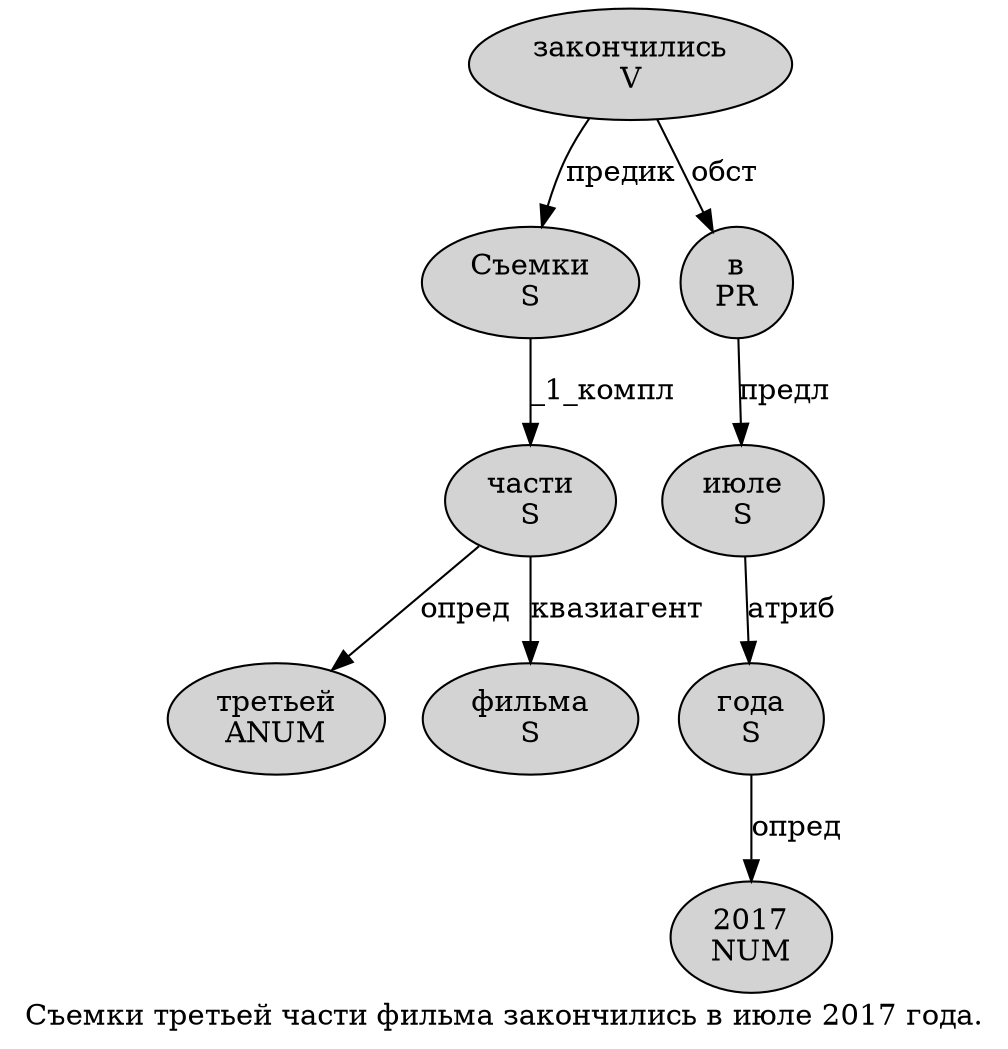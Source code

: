 digraph SENTENCE_1208 {
	graph [label="Съемки третьей части фильма закончились в июле 2017 года."]
	node [style=filled]
		0 [label="Съемки
S" color="" fillcolor=lightgray penwidth=1 shape=ellipse]
		1 [label="третьей
ANUM" color="" fillcolor=lightgray penwidth=1 shape=ellipse]
		2 [label="части
S" color="" fillcolor=lightgray penwidth=1 shape=ellipse]
		3 [label="фильма
S" color="" fillcolor=lightgray penwidth=1 shape=ellipse]
		4 [label="закончились
V" color="" fillcolor=lightgray penwidth=1 shape=ellipse]
		5 [label="в
PR" color="" fillcolor=lightgray penwidth=1 shape=ellipse]
		6 [label="июле
S" color="" fillcolor=lightgray penwidth=1 shape=ellipse]
		7 [label="2017
NUM" color="" fillcolor=lightgray penwidth=1 shape=ellipse]
		8 [label="года
S" color="" fillcolor=lightgray penwidth=1 shape=ellipse]
			2 -> 1 [label="опред"]
			2 -> 3 [label="квазиагент"]
			6 -> 8 [label="атриб"]
			8 -> 7 [label="опред"]
			0 -> 2 [label="_1_компл"]
			4 -> 0 [label="предик"]
			4 -> 5 [label="обст"]
			5 -> 6 [label="предл"]
}